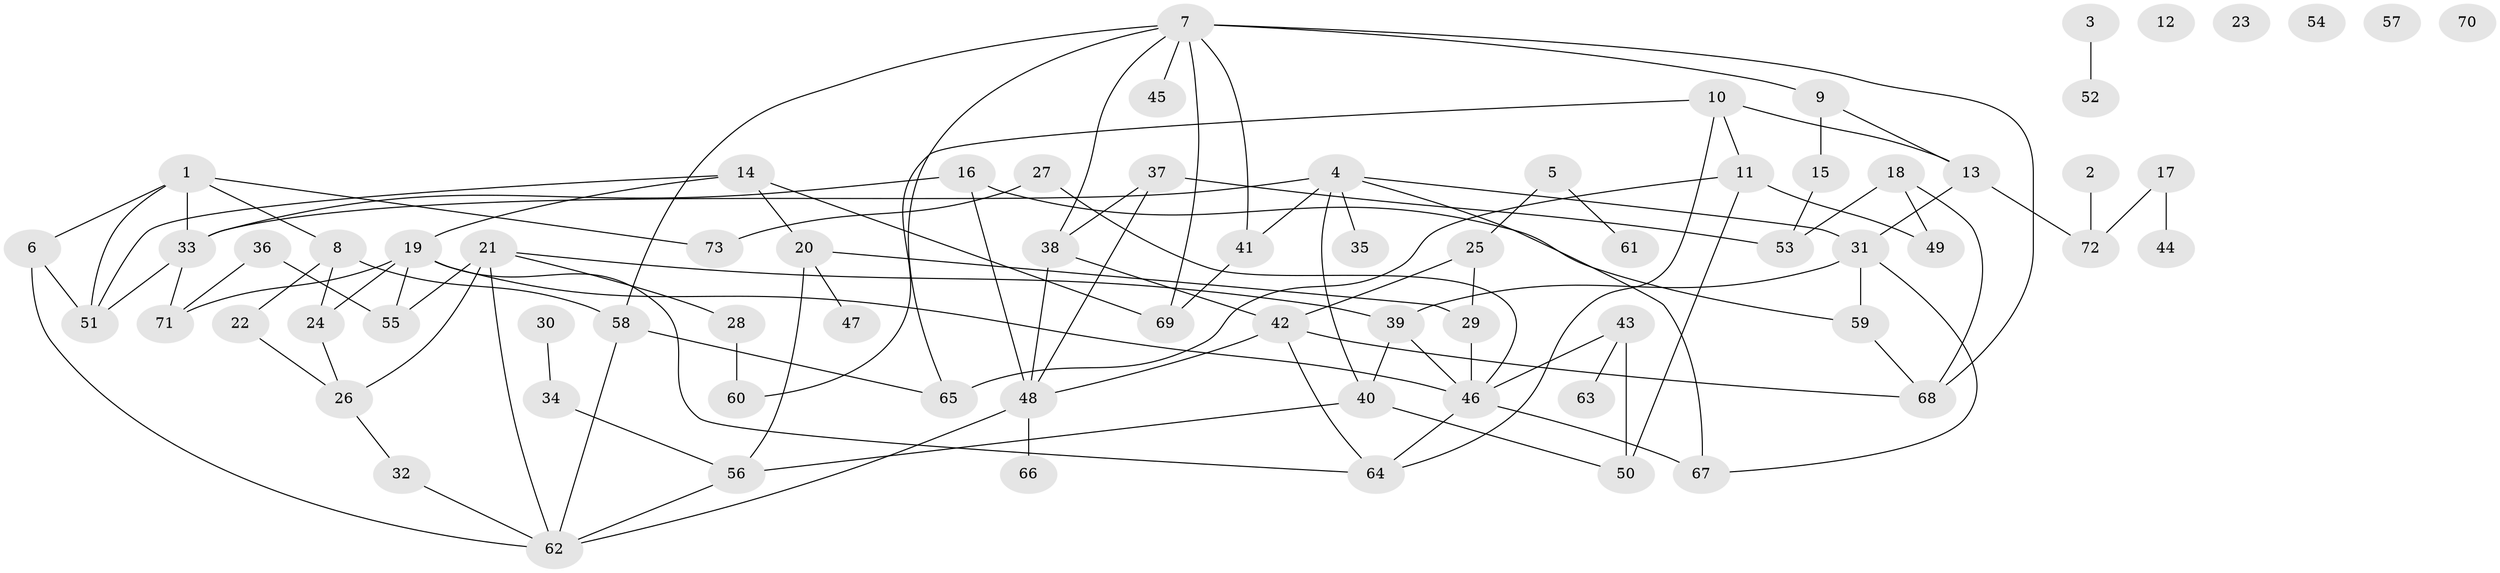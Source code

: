 // Generated by graph-tools (version 1.1) at 2025/13/03/09/25 04:13:01]
// undirected, 73 vertices, 108 edges
graph export_dot {
graph [start="1"]
  node [color=gray90,style=filled];
  1;
  2;
  3;
  4;
  5;
  6;
  7;
  8;
  9;
  10;
  11;
  12;
  13;
  14;
  15;
  16;
  17;
  18;
  19;
  20;
  21;
  22;
  23;
  24;
  25;
  26;
  27;
  28;
  29;
  30;
  31;
  32;
  33;
  34;
  35;
  36;
  37;
  38;
  39;
  40;
  41;
  42;
  43;
  44;
  45;
  46;
  47;
  48;
  49;
  50;
  51;
  52;
  53;
  54;
  55;
  56;
  57;
  58;
  59;
  60;
  61;
  62;
  63;
  64;
  65;
  66;
  67;
  68;
  69;
  70;
  71;
  72;
  73;
  1 -- 6;
  1 -- 8;
  1 -- 33;
  1 -- 51;
  1 -- 73;
  2 -- 72;
  3 -- 52;
  4 -- 31;
  4 -- 33;
  4 -- 35;
  4 -- 40;
  4 -- 41;
  4 -- 67;
  5 -- 25;
  5 -- 61;
  6 -- 51;
  6 -- 62;
  7 -- 9;
  7 -- 38;
  7 -- 41;
  7 -- 45;
  7 -- 58;
  7 -- 65;
  7 -- 68;
  7 -- 69;
  8 -- 22;
  8 -- 24;
  8 -- 58;
  9 -- 13;
  9 -- 15;
  10 -- 11;
  10 -- 13;
  10 -- 60;
  10 -- 64;
  11 -- 49;
  11 -- 50;
  11 -- 65;
  13 -- 31;
  13 -- 72;
  14 -- 19;
  14 -- 20;
  14 -- 51;
  14 -- 69;
  15 -- 53;
  16 -- 33;
  16 -- 48;
  16 -- 59;
  17 -- 44;
  17 -- 72;
  18 -- 49;
  18 -- 53;
  18 -- 68;
  19 -- 24;
  19 -- 46;
  19 -- 55;
  19 -- 64;
  19 -- 71;
  20 -- 29;
  20 -- 47;
  20 -- 56;
  21 -- 26;
  21 -- 28;
  21 -- 39;
  21 -- 55;
  21 -- 62;
  22 -- 26;
  24 -- 26;
  25 -- 29;
  25 -- 42;
  26 -- 32;
  27 -- 46;
  27 -- 73;
  28 -- 60;
  29 -- 46;
  30 -- 34;
  31 -- 39;
  31 -- 59;
  31 -- 67;
  32 -- 62;
  33 -- 51;
  33 -- 71;
  34 -- 56;
  36 -- 55;
  36 -- 71;
  37 -- 38;
  37 -- 48;
  37 -- 53;
  38 -- 42;
  38 -- 48;
  39 -- 40;
  39 -- 46;
  40 -- 50;
  40 -- 56;
  41 -- 69;
  42 -- 48;
  42 -- 64;
  42 -- 68;
  43 -- 46;
  43 -- 50;
  43 -- 63;
  46 -- 64;
  46 -- 67;
  48 -- 62;
  48 -- 66;
  56 -- 62;
  58 -- 62;
  58 -- 65;
  59 -- 68;
}
